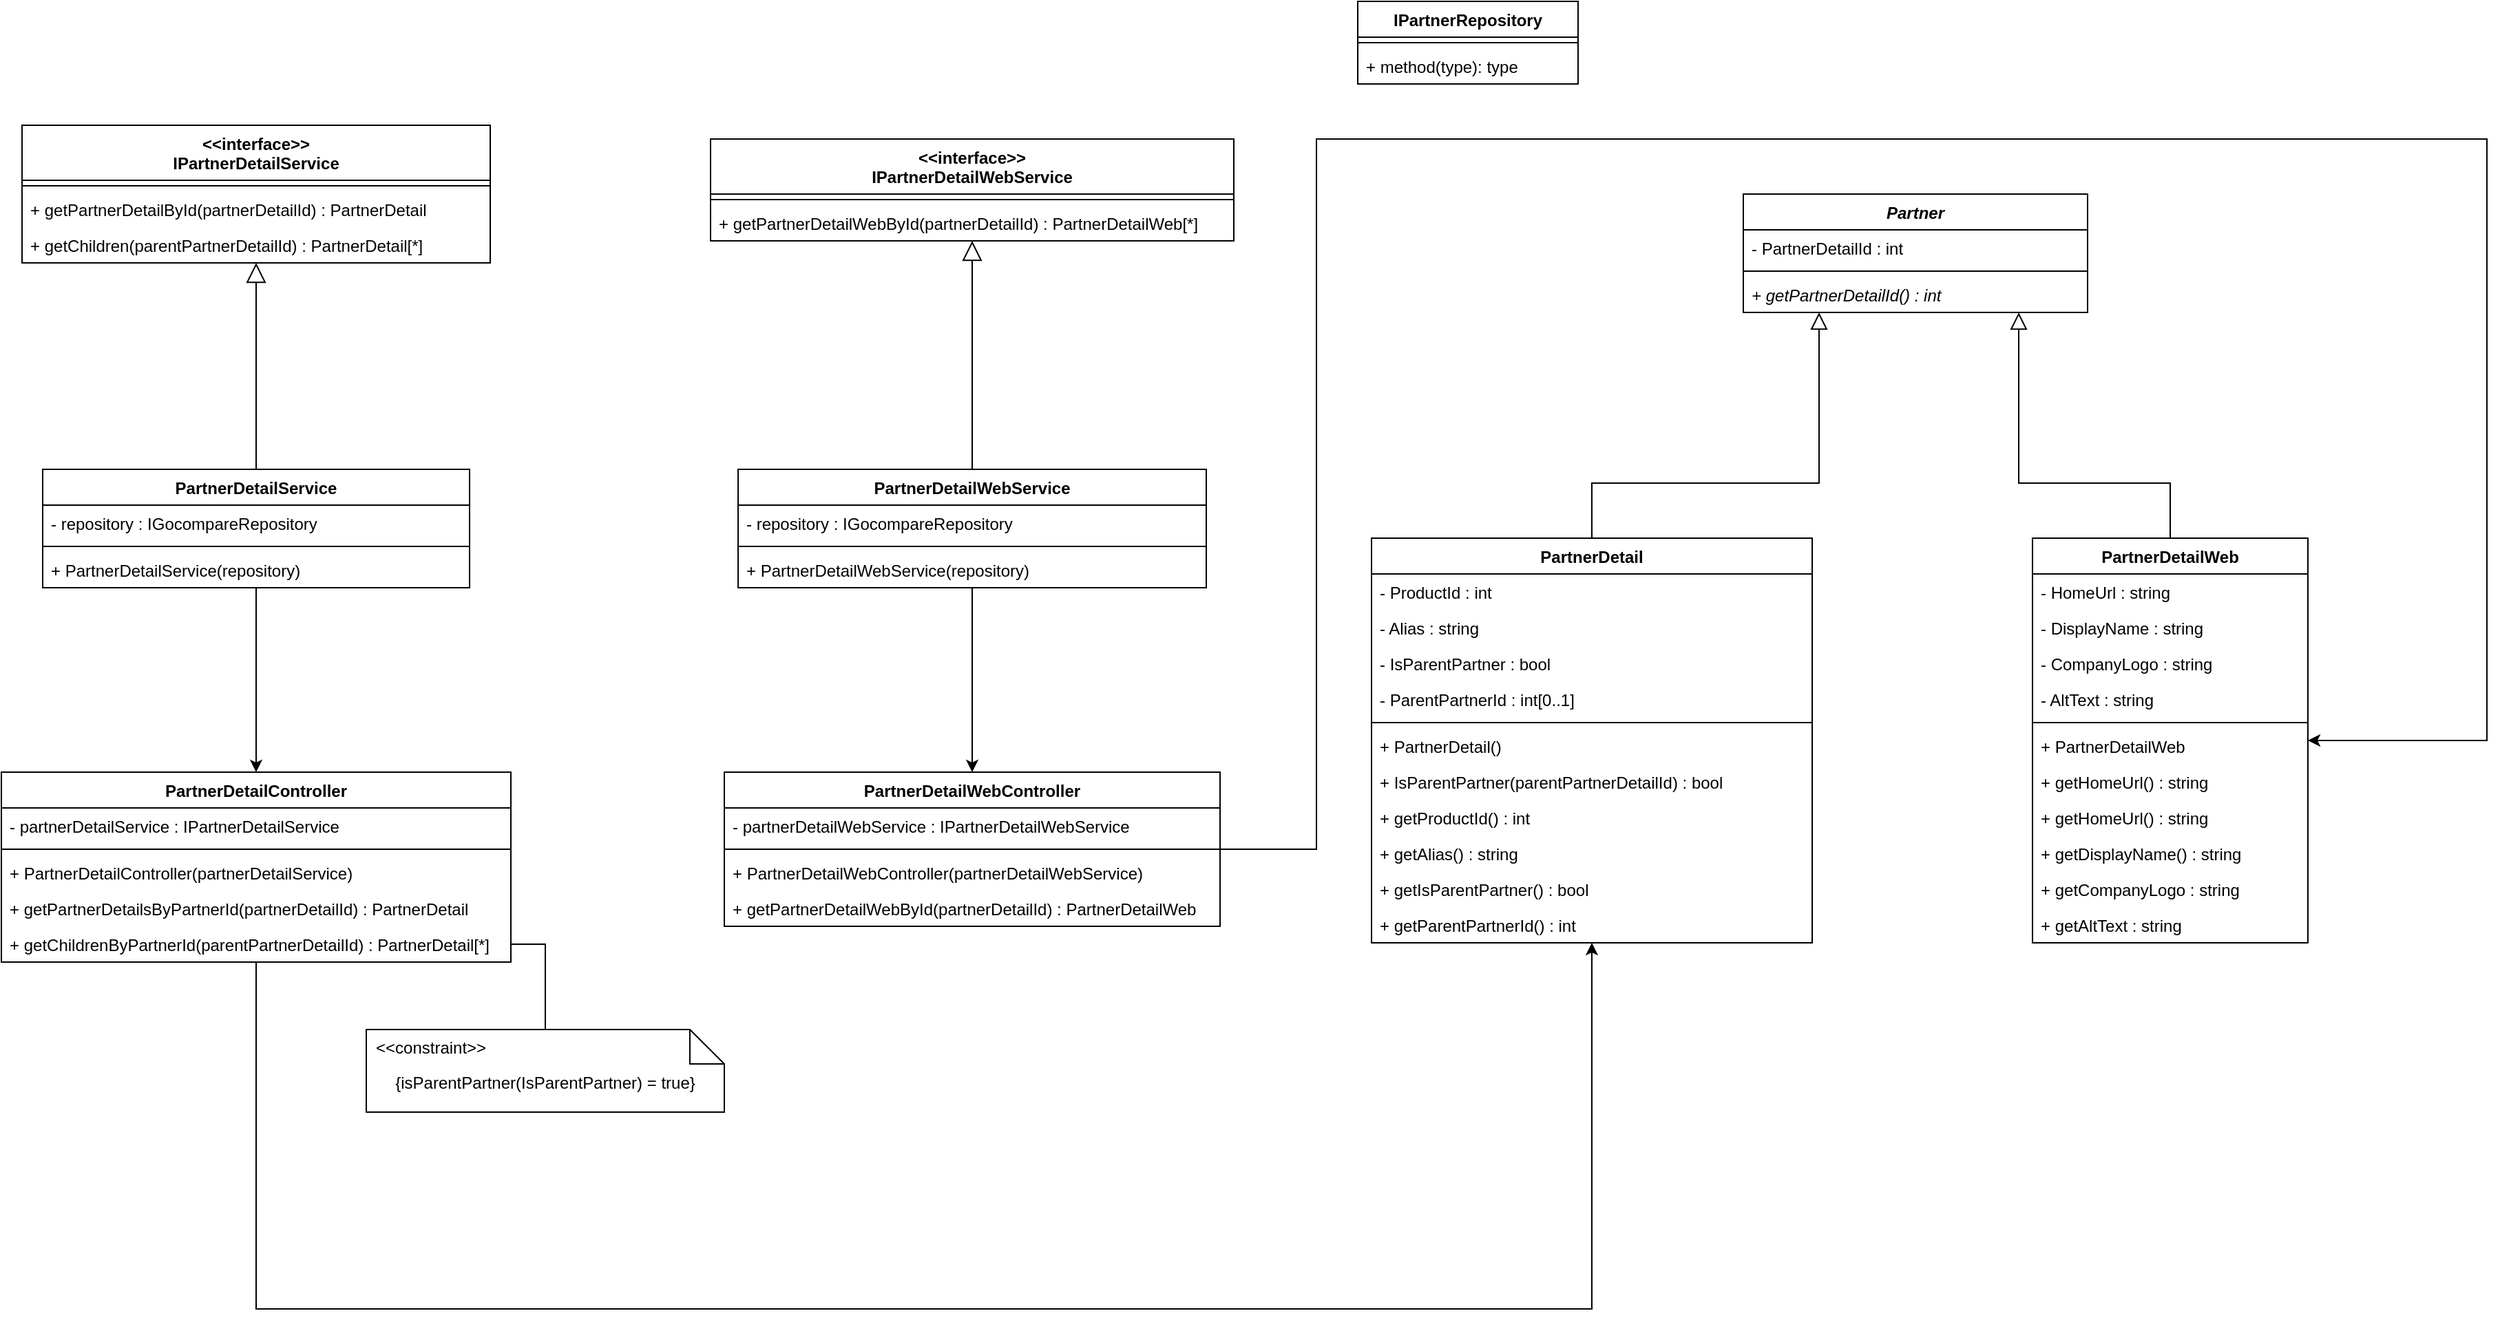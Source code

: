 <mxfile version="13.8.8" type="github">
  <diagram id="JFlCuwMhZZcMJILRrFdY" name="Page-1">
    <mxGraphModel dx="1446" dy="870" grid="1" gridSize="10" guides="1" tooltips="1" connect="1" arrows="1" fold="1" page="1" pageScale="1" pageWidth="2336" pageHeight="1654" math="0" shadow="0">
      <root>
        <mxCell id="0" />
        <mxCell id="1" parent="0" />
        <mxCell id="4J9gVVPXhBhF94vH3yUa-1" value="PartnerDetail" style="swimlane;fontStyle=1;align=center;verticalAlign=top;childLayout=stackLayout;horizontal=1;startSize=26;horizontalStack=0;resizeParent=1;resizeParentMax=0;resizeLast=0;collapsible=1;marginBottom=0;" parent="1" vertex="1">
          <mxGeometry x="1080" y="410" width="320" height="294" as="geometry" />
        </mxCell>
        <mxCell id="4J9gVVPXhBhF94vH3yUa-42" value="- ProductId : int" style="text;strokeColor=none;fillColor=none;align=left;verticalAlign=top;spacingLeft=4;spacingRight=4;overflow=hidden;rotatable=0;points=[[0,0.5],[1,0.5]];portConstraint=eastwest;" parent="4J9gVVPXhBhF94vH3yUa-1" vertex="1">
          <mxGeometry y="26" width="320" height="26" as="geometry" />
        </mxCell>
        <mxCell id="4J9gVVPXhBhF94vH3yUa-6" value="- Alias : string" style="text;strokeColor=none;fillColor=none;align=left;verticalAlign=top;spacingLeft=4;spacingRight=4;overflow=hidden;rotatable=0;points=[[0,0.5],[1,0.5]];portConstraint=eastwest;" parent="4J9gVVPXhBhF94vH3yUa-1" vertex="1">
          <mxGeometry y="52" width="320" height="26" as="geometry" />
        </mxCell>
        <mxCell id="4J9gVVPXhBhF94vH3yUa-7" value="- IsParentPartner : bool" style="text;strokeColor=none;fillColor=none;align=left;verticalAlign=top;spacingLeft=4;spacingRight=4;overflow=hidden;rotatable=0;points=[[0,0.5],[1,0.5]];portConstraint=eastwest;" parent="4J9gVVPXhBhF94vH3yUa-1" vertex="1">
          <mxGeometry y="78" width="320" height="26" as="geometry" />
        </mxCell>
        <mxCell id="4J9gVVPXhBhF94vH3yUa-8" value="- ParentPartnerId : int[0..1]" style="text;strokeColor=none;fillColor=none;align=left;verticalAlign=top;spacingLeft=4;spacingRight=4;overflow=hidden;rotatable=0;points=[[0,0.5],[1,0.5]];portConstraint=eastwest;" parent="4J9gVVPXhBhF94vH3yUa-1" vertex="1">
          <mxGeometry y="104" width="320" height="26" as="geometry" />
        </mxCell>
        <mxCell id="4J9gVVPXhBhF94vH3yUa-3" value="" style="line;strokeWidth=1;fillColor=none;align=left;verticalAlign=middle;spacingTop=-1;spacingLeft=3;spacingRight=3;rotatable=0;labelPosition=right;points=[];portConstraint=eastwest;" parent="4J9gVVPXhBhF94vH3yUa-1" vertex="1">
          <mxGeometry y="130" width="320" height="8" as="geometry" />
        </mxCell>
        <mxCell id="4J9gVVPXhBhF94vH3yUa-39" value="+ PartnerDetail()" style="text;strokeColor=none;fillColor=none;align=left;verticalAlign=top;spacingLeft=4;spacingRight=4;overflow=hidden;rotatable=0;points=[[0,0.5],[1,0.5]];portConstraint=eastwest;" parent="4J9gVVPXhBhF94vH3yUa-1" vertex="1">
          <mxGeometry y="138" width="320" height="26" as="geometry" />
        </mxCell>
        <mxCell id="4J9gVVPXhBhF94vH3yUa-57" value="+ IsParentPartner(parentPartnerDetailId) : bool" style="text;strokeColor=none;fillColor=none;align=left;verticalAlign=top;spacingLeft=4;spacingRight=4;overflow=hidden;rotatable=0;points=[[0,0.5],[1,0.5]];portConstraint=eastwest;" parent="4J9gVVPXhBhF94vH3yUa-1" vertex="1">
          <mxGeometry y="164" width="320" height="26" as="geometry" />
        </mxCell>
        <mxCell id="4J9gVVPXhBhF94vH3yUa-45" value="+ getProductId() : int" style="text;strokeColor=none;fillColor=none;align=left;verticalAlign=top;spacingLeft=4;spacingRight=4;overflow=hidden;rotatable=0;points=[[0,0.5],[1,0.5]];portConstraint=eastwest;" parent="4J9gVVPXhBhF94vH3yUa-1" vertex="1">
          <mxGeometry y="190" width="320" height="26" as="geometry" />
        </mxCell>
        <mxCell id="4J9gVVPXhBhF94vH3yUa-46" value="+ getAlias() : string" style="text;strokeColor=none;fillColor=none;align=left;verticalAlign=top;spacingLeft=4;spacingRight=4;overflow=hidden;rotatable=0;points=[[0,0.5],[1,0.5]];portConstraint=eastwest;" parent="4J9gVVPXhBhF94vH3yUa-1" vertex="1">
          <mxGeometry y="216" width="320" height="26" as="geometry" />
        </mxCell>
        <mxCell id="4J9gVVPXhBhF94vH3yUa-47" value="+ getIsParentPartner() : bool" style="text;strokeColor=none;fillColor=none;align=left;verticalAlign=top;spacingLeft=4;spacingRight=4;overflow=hidden;rotatable=0;points=[[0,0.5],[1,0.5]];portConstraint=eastwest;" parent="4J9gVVPXhBhF94vH3yUa-1" vertex="1">
          <mxGeometry y="242" width="320" height="26" as="geometry" />
        </mxCell>
        <mxCell id="4J9gVVPXhBhF94vH3yUa-48" value="+ getParentPartnerId() : int" style="text;strokeColor=none;fillColor=none;align=left;verticalAlign=top;spacingLeft=4;spacingRight=4;overflow=hidden;rotatable=0;points=[[0,0.5],[1,0.5]];portConstraint=eastwest;" parent="4J9gVVPXhBhF94vH3yUa-1" vertex="1">
          <mxGeometry y="268" width="320" height="26" as="geometry" />
        </mxCell>
        <mxCell id="0JB3OAhcObNb3hOoxOpN-44" style="edgeStyle=orthogonalEdgeStyle;rounded=0;orthogonalLoop=1;jettySize=auto;html=1;" edge="1" parent="1" source="4J9gVVPXhBhF94vH3yUa-9" target="4J9gVVPXhBhF94vH3yUa-13">
          <mxGeometry relative="1" as="geometry">
            <Array as="points">
              <mxPoint x="1040" y="636" />
              <mxPoint x="1040" y="120" />
              <mxPoint x="1890" y="120" />
            </Array>
          </mxGeometry>
        </mxCell>
        <mxCell id="4J9gVVPXhBhF94vH3yUa-9" value="PartnerDetailWebController" style="swimlane;fontStyle=1;align=center;verticalAlign=top;childLayout=stackLayout;horizontal=1;startSize=26;horizontalStack=0;resizeParent=1;resizeParentMax=0;resizeLast=0;collapsible=1;marginBottom=0;" parent="1" vertex="1">
          <mxGeometry x="610" y="580" width="360" height="112" as="geometry" />
        </mxCell>
        <mxCell id="4J9gVVPXhBhF94vH3yUa-10" value="- partnerDetailWebService : IPartnerDetailWebService" style="text;strokeColor=none;fillColor=none;align=left;verticalAlign=top;spacingLeft=4;spacingRight=4;overflow=hidden;rotatable=0;points=[[0,0.5],[1,0.5]];portConstraint=eastwest;" parent="4J9gVVPXhBhF94vH3yUa-9" vertex="1">
          <mxGeometry y="26" width="360" height="26" as="geometry" />
        </mxCell>
        <mxCell id="4J9gVVPXhBhF94vH3yUa-11" value="" style="line;strokeWidth=1;fillColor=none;align=left;verticalAlign=middle;spacingTop=-1;spacingLeft=3;spacingRight=3;rotatable=0;labelPosition=right;points=[];portConstraint=eastwest;" parent="4J9gVVPXhBhF94vH3yUa-9" vertex="1">
          <mxGeometry y="52" width="360" height="8" as="geometry" />
        </mxCell>
        <mxCell id="4J9gVVPXhBhF94vH3yUa-60" value="+ PartnerDetailWebController(partnerDetailWebService)" style="text;strokeColor=none;fillColor=none;align=left;verticalAlign=top;spacingLeft=4;spacingRight=4;overflow=hidden;rotatable=0;points=[[0,0.5],[1,0.5]];portConstraint=eastwest;" parent="4J9gVVPXhBhF94vH3yUa-9" vertex="1">
          <mxGeometry y="60" width="360" height="26" as="geometry" />
        </mxCell>
        <mxCell id="4J9gVVPXhBhF94vH3yUa-12" value="+ getPartnerDetailWebById(partnerDetailId) : PartnerDetailWeb" style="text;strokeColor=none;fillColor=none;align=left;verticalAlign=top;spacingLeft=4;spacingRight=4;overflow=hidden;rotatable=0;points=[[0,0.5],[1,0.5]];portConstraint=eastwest;" parent="4J9gVVPXhBhF94vH3yUa-9" vertex="1">
          <mxGeometry y="86" width="360" height="26" as="geometry" />
        </mxCell>
        <mxCell id="4J9gVVPXhBhF94vH3yUa-13" value="PartnerDetailWeb" style="swimlane;fontStyle=1;align=center;verticalAlign=top;childLayout=stackLayout;horizontal=1;startSize=26;horizontalStack=0;resizeParent=1;resizeParentMax=0;resizeLast=0;collapsible=1;marginBottom=0;" parent="1" vertex="1">
          <mxGeometry x="1560" y="410" width="200" height="294" as="geometry" />
        </mxCell>
        <mxCell id="4J9gVVPXhBhF94vH3yUa-17" value="- HomeUrl : string" style="text;strokeColor=none;fillColor=none;align=left;verticalAlign=top;spacingLeft=4;spacingRight=4;overflow=hidden;rotatable=0;points=[[0,0.5],[1,0.5]];portConstraint=eastwest;" parent="4J9gVVPXhBhF94vH3yUa-13" vertex="1">
          <mxGeometry y="26" width="200" height="26" as="geometry" />
        </mxCell>
        <mxCell id="4J9gVVPXhBhF94vH3yUa-18" value="- DisplayName : string" style="text;strokeColor=none;fillColor=none;align=left;verticalAlign=top;spacingLeft=4;spacingRight=4;overflow=hidden;rotatable=0;points=[[0,0.5],[1,0.5]];portConstraint=eastwest;" parent="4J9gVVPXhBhF94vH3yUa-13" vertex="1">
          <mxGeometry y="52" width="200" height="26" as="geometry" />
        </mxCell>
        <mxCell id="4J9gVVPXhBhF94vH3yUa-20" value="- CompanyLogo : string" style="text;strokeColor=none;fillColor=none;align=left;verticalAlign=top;spacingLeft=4;spacingRight=4;overflow=hidden;rotatable=0;points=[[0,0.5],[1,0.5]];portConstraint=eastwest;" parent="4J9gVVPXhBhF94vH3yUa-13" vertex="1">
          <mxGeometry y="78" width="200" height="26" as="geometry" />
        </mxCell>
        <mxCell id="4J9gVVPXhBhF94vH3yUa-19" value="- AltText : string" style="text;strokeColor=none;fillColor=none;align=left;verticalAlign=top;spacingLeft=4;spacingRight=4;overflow=hidden;rotatable=0;points=[[0,0.5],[1,0.5]];portConstraint=eastwest;" parent="4J9gVVPXhBhF94vH3yUa-13" vertex="1">
          <mxGeometry y="104" width="200" height="26" as="geometry" />
        </mxCell>
        <mxCell id="4J9gVVPXhBhF94vH3yUa-15" value="" style="line;strokeWidth=1;fillColor=none;align=left;verticalAlign=middle;spacingTop=-1;spacingLeft=3;spacingRight=3;rotatable=0;labelPosition=right;points=[];portConstraint=eastwest;" parent="4J9gVVPXhBhF94vH3yUa-13" vertex="1">
          <mxGeometry y="130" width="200" height="8" as="geometry" />
        </mxCell>
        <mxCell id="4J9gVVPXhBhF94vH3yUa-56" value="+ PartnerDetailWeb" style="text;strokeColor=none;fillColor=none;align=left;verticalAlign=top;spacingLeft=4;spacingRight=4;overflow=hidden;rotatable=0;points=[[0,0.5],[1,0.5]];portConstraint=eastwest;" parent="4J9gVVPXhBhF94vH3yUa-13" vertex="1">
          <mxGeometry y="138" width="200" height="26" as="geometry" />
        </mxCell>
        <mxCell id="4J9gVVPXhBhF94vH3yUa-58" value="+ getHomeUrl() : string" style="text;strokeColor=none;fillColor=none;align=left;verticalAlign=top;spacingLeft=4;spacingRight=4;overflow=hidden;rotatable=0;points=[[0,0.5],[1,0.5]];portConstraint=eastwest;" parent="4J9gVVPXhBhF94vH3yUa-13" vertex="1">
          <mxGeometry y="164" width="200" height="26" as="geometry" />
        </mxCell>
        <mxCell id="4J9gVVPXhBhF94vH3yUa-16" value="+ getHomeUrl() : string" style="text;strokeColor=none;fillColor=none;align=left;verticalAlign=top;spacingLeft=4;spacingRight=4;overflow=hidden;rotatable=0;points=[[0,0.5],[1,0.5]];portConstraint=eastwest;" parent="4J9gVVPXhBhF94vH3yUa-13" vertex="1">
          <mxGeometry y="190" width="200" height="26" as="geometry" />
        </mxCell>
        <mxCell id="4J9gVVPXhBhF94vH3yUa-49" value="+ getDisplayName() : string" style="text;strokeColor=none;fillColor=none;align=left;verticalAlign=top;spacingLeft=4;spacingRight=4;overflow=hidden;rotatable=0;points=[[0,0.5],[1,0.5]];portConstraint=eastwest;" parent="4J9gVVPXhBhF94vH3yUa-13" vertex="1">
          <mxGeometry y="216" width="200" height="26" as="geometry" />
        </mxCell>
        <mxCell id="4J9gVVPXhBhF94vH3yUa-50" value="+ getCompanyLogo : string" style="text;strokeColor=none;fillColor=none;align=left;verticalAlign=top;spacingLeft=4;spacingRight=4;overflow=hidden;rotatable=0;points=[[0,0.5],[1,0.5]];portConstraint=eastwest;" parent="4J9gVVPXhBhF94vH3yUa-13" vertex="1">
          <mxGeometry y="242" width="200" height="26" as="geometry" />
        </mxCell>
        <mxCell id="4J9gVVPXhBhF94vH3yUa-51" value="+ getAltText : string" style="text;strokeColor=none;fillColor=none;align=left;verticalAlign=top;spacingLeft=4;spacingRight=4;overflow=hidden;rotatable=0;points=[[0,0.5],[1,0.5]];portConstraint=eastwest;" parent="4J9gVVPXhBhF94vH3yUa-13" vertex="1">
          <mxGeometry y="268" width="200" height="26" as="geometry" />
        </mxCell>
        <mxCell id="4J9gVVPXhBhF94vH3yUa-21" value="Partner" style="swimlane;fontStyle=3;align=center;verticalAlign=top;childLayout=stackLayout;horizontal=1;startSize=26;horizontalStack=0;resizeParent=1;resizeParentMax=0;resizeLast=0;collapsible=1;marginBottom=0;" parent="1" vertex="1">
          <mxGeometry x="1350" y="160" width="250" height="86" as="geometry" />
        </mxCell>
        <mxCell id="4J9gVVPXhBhF94vH3yUa-22" value="- PartnerDetailId : int" style="text;strokeColor=none;fillColor=none;align=left;verticalAlign=top;spacingLeft=4;spacingRight=4;overflow=hidden;rotatable=0;points=[[0,0.5],[1,0.5]];portConstraint=eastwest;" parent="4J9gVVPXhBhF94vH3yUa-21" vertex="1">
          <mxGeometry y="26" width="250" height="26" as="geometry" />
        </mxCell>
        <mxCell id="4J9gVVPXhBhF94vH3yUa-23" value="" style="line;strokeWidth=1;fillColor=none;align=left;verticalAlign=middle;spacingTop=-1;spacingLeft=3;spacingRight=3;rotatable=0;labelPosition=right;points=[];portConstraint=eastwest;" parent="4J9gVVPXhBhF94vH3yUa-21" vertex="1">
          <mxGeometry y="52" width="250" height="8" as="geometry" />
        </mxCell>
        <mxCell id="4J9gVVPXhBhF94vH3yUa-24" value="+ getPartnerDetailId() : int" style="text;strokeColor=none;fillColor=none;align=left;verticalAlign=top;spacingLeft=4;spacingRight=4;overflow=hidden;rotatable=0;points=[[0,0.5],[1,0.5]];portConstraint=eastwest;fontStyle=2" parent="4J9gVVPXhBhF94vH3yUa-21" vertex="1">
          <mxGeometry y="60" width="250" height="26" as="geometry" />
        </mxCell>
        <mxCell id="4J9gVVPXhBhF94vH3yUa-28" value="" style="endArrow=block;endSize=10;endFill=0;shadow=0;strokeWidth=1;rounded=0;edgeStyle=elbowEdgeStyle;elbow=vertical;" parent="1" source="4J9gVVPXhBhF94vH3yUa-1" target="4J9gVVPXhBhF94vH3yUa-21" edge="1">
          <mxGeometry width="160" relative="1" as="geometry">
            <mxPoint x="1210" y="630" as="sourcePoint" />
            <mxPoint x="1387" y="298" as="targetPoint" />
            <Array as="points">
              <mxPoint x="1405" y="370" />
            </Array>
          </mxGeometry>
        </mxCell>
        <mxCell id="4J9gVVPXhBhF94vH3yUa-29" value="" style="endArrow=block;endSize=10;endFill=0;shadow=0;strokeWidth=1;rounded=0;edgeStyle=elbowEdgeStyle;elbow=vertical;" parent="1" source="4J9gVVPXhBhF94vH3yUa-13" target="4J9gVVPXhBhF94vH3yUa-21" edge="1">
          <mxGeometry width="160" relative="1" as="geometry">
            <mxPoint x="1420" y="466" as="sourcePoint" />
            <mxPoint x="1405" y="210" as="targetPoint" />
            <Array as="points">
              <mxPoint x="1550" y="370" />
              <mxPoint x="1560" y="730" />
            </Array>
          </mxGeometry>
        </mxCell>
        <mxCell id="0JB3OAhcObNb3hOoxOpN-43" style="edgeStyle=orthogonalEdgeStyle;rounded=0;orthogonalLoop=1;jettySize=auto;html=1;" edge="1" parent="1" source="4J9gVVPXhBhF94vH3yUa-33" target="4J9gVVPXhBhF94vH3yUa-1">
          <mxGeometry relative="1" as="geometry">
            <Array as="points">
              <mxPoint x="270" y="970" />
              <mxPoint x="1240" y="970" />
            </Array>
          </mxGeometry>
        </mxCell>
        <mxCell id="4J9gVVPXhBhF94vH3yUa-33" value="PartnerDetailController" style="swimlane;fontStyle=1;align=center;verticalAlign=top;childLayout=stackLayout;horizontal=1;startSize=26;horizontalStack=0;resizeParent=1;resizeParentMax=0;resizeLast=0;collapsible=1;marginBottom=0;" parent="1" vertex="1">
          <mxGeometry x="85" y="580" width="370" height="138" as="geometry" />
        </mxCell>
        <mxCell id="4J9gVVPXhBhF94vH3yUa-34" value="- partnerDetailService : IPartnerDetailService" style="text;strokeColor=none;fillColor=none;align=left;verticalAlign=top;spacingLeft=4;spacingRight=4;overflow=hidden;rotatable=0;points=[[0,0.5],[1,0.5]];portConstraint=eastwest;" parent="4J9gVVPXhBhF94vH3yUa-33" vertex="1">
          <mxGeometry y="26" width="370" height="26" as="geometry" />
        </mxCell>
        <mxCell id="4J9gVVPXhBhF94vH3yUa-35" value="" style="line;strokeWidth=1;fillColor=none;align=left;verticalAlign=middle;spacingTop=-1;spacingLeft=3;spacingRight=3;rotatable=0;labelPosition=right;points=[];portConstraint=eastwest;" parent="4J9gVVPXhBhF94vH3yUa-33" vertex="1">
          <mxGeometry y="52" width="370" height="8" as="geometry" />
        </mxCell>
        <mxCell id="4J9gVVPXhBhF94vH3yUa-41" value="+ PartnerDetailController(partnerDetailService)" style="text;strokeColor=none;fillColor=none;align=left;verticalAlign=top;spacingLeft=4;spacingRight=4;overflow=hidden;rotatable=0;points=[[0,0.5],[1,0.5]];portConstraint=eastwest;" parent="4J9gVVPXhBhF94vH3yUa-33" vertex="1">
          <mxGeometry y="60" width="370" height="26" as="geometry" />
        </mxCell>
        <mxCell id="4J9gVVPXhBhF94vH3yUa-59" value="+ getPartnerDetailsByPartnerId(partnerDetailId) : PartnerDetail" style="text;strokeColor=none;fillColor=none;align=left;verticalAlign=top;spacingLeft=4;spacingRight=4;overflow=hidden;rotatable=0;points=[[0,0.5],[1,0.5]];portConstraint=eastwest;" parent="4J9gVVPXhBhF94vH3yUa-33" vertex="1">
          <mxGeometry y="86" width="370" height="26" as="geometry" />
        </mxCell>
        <mxCell id="4J9gVVPXhBhF94vH3yUa-36" value="+ getChildrenByPartnerId(parentPartnerDetailId) : PartnerDetail[*]" style="text;strokeColor=none;fillColor=none;align=left;verticalAlign=top;spacingLeft=4;spacingRight=4;overflow=hidden;rotatable=0;points=[[0,0.5],[1,0.5]];portConstraint=eastwest;" parent="4J9gVVPXhBhF94vH3yUa-33" vertex="1">
          <mxGeometry y="112" width="370" height="26" as="geometry" />
        </mxCell>
        <mxCell id="4J9gVVPXhBhF94vH3yUa-55" style="edgeStyle=orthogonalEdgeStyle;rounded=0;orthogonalLoop=1;jettySize=auto;html=1;startArrow=none;startFill=0;endArrow=none;endFill=0;" parent="1" source="4J9gVVPXhBhF94vH3yUa-52" target="4J9gVVPXhBhF94vH3yUa-36" edge="1">
          <mxGeometry relative="1" as="geometry" />
        </mxCell>
        <mxCell id="4J9gVVPXhBhF94vH3yUa-52" value="{isParentPartner(IsParentPartner) = true}" style="shape=note2;boundedLbl=1;whiteSpace=wrap;html=1;size=25;verticalAlign=top;align=center;" parent="1" vertex="1">
          <mxGeometry x="350" y="767" width="260" height="60" as="geometry" />
        </mxCell>
        <mxCell id="4J9gVVPXhBhF94vH3yUa-53" value="&lt;&lt;constraint&gt;&gt;" style="resizeWidth=1;part=1;strokeColor=none;fillColor=none;align=left;spacingLeft=5;" parent="4J9gVVPXhBhF94vH3yUa-52" vertex="1">
          <mxGeometry width="260" height="25" relative="1" as="geometry" />
        </mxCell>
        <mxCell id="0JB3OAhcObNb3hOoxOpN-1" value="&lt;&lt;interface&gt;&gt;&#xa;IPartnerDetailService" style="swimlane;fontStyle=1;align=center;verticalAlign=top;childLayout=stackLayout;horizontal=1;startSize=40;horizontalStack=0;resizeParent=1;resizeParentMax=0;resizeLast=0;collapsible=1;marginBottom=0;" vertex="1" parent="1">
          <mxGeometry x="100" y="110" width="340" height="100" as="geometry" />
        </mxCell>
        <mxCell id="0JB3OAhcObNb3hOoxOpN-3" value="" style="line;strokeWidth=1;fillColor=none;align=left;verticalAlign=middle;spacingTop=-1;spacingLeft=3;spacingRight=3;rotatable=0;labelPosition=right;points=[];portConstraint=eastwest;" vertex="1" parent="0JB3OAhcObNb3hOoxOpN-1">
          <mxGeometry y="40" width="340" height="8" as="geometry" />
        </mxCell>
        <mxCell id="0JB3OAhcObNb3hOoxOpN-4" value="+ getPartnerDetailById(partnerDetailId) : PartnerDetail" style="text;strokeColor=none;fillColor=none;align=left;verticalAlign=top;spacingLeft=4;spacingRight=4;overflow=hidden;rotatable=0;points=[[0,0.5],[1,0.5]];portConstraint=eastwest;" vertex="1" parent="0JB3OAhcObNb3hOoxOpN-1">
          <mxGeometry y="48" width="340" height="26" as="geometry" />
        </mxCell>
        <mxCell id="0JB3OAhcObNb3hOoxOpN-28" value="+ getChildren(parentPartnerDetailId) : PartnerDetail[*]" style="text;strokeColor=none;fillColor=none;align=left;verticalAlign=top;spacingLeft=4;spacingRight=4;overflow=hidden;rotatable=0;points=[[0,0.5],[1,0.5]];portConstraint=eastwest;" vertex="1" parent="0JB3OAhcObNb3hOoxOpN-1">
          <mxGeometry y="74" width="340" height="26" as="geometry" />
        </mxCell>
        <mxCell id="0JB3OAhcObNb3hOoxOpN-6" value="IPartnerRepository" style="swimlane;fontStyle=1;align=center;verticalAlign=top;childLayout=stackLayout;horizontal=1;startSize=26;horizontalStack=0;resizeParent=1;resizeParentMax=0;resizeLast=0;collapsible=1;marginBottom=0;" vertex="1" parent="1">
          <mxGeometry x="1070" y="20" width="160" height="60" as="geometry" />
        </mxCell>
        <mxCell id="0JB3OAhcObNb3hOoxOpN-8" value="" style="line;strokeWidth=1;fillColor=none;align=left;verticalAlign=middle;spacingTop=-1;spacingLeft=3;spacingRight=3;rotatable=0;labelPosition=right;points=[];portConstraint=eastwest;" vertex="1" parent="0JB3OAhcObNb3hOoxOpN-6">
          <mxGeometry y="26" width="160" height="8" as="geometry" />
        </mxCell>
        <mxCell id="0JB3OAhcObNb3hOoxOpN-9" value="+ method(type): type" style="text;strokeColor=none;fillColor=none;align=left;verticalAlign=top;spacingLeft=4;spacingRight=4;overflow=hidden;rotatable=0;points=[[0,0.5],[1,0.5]];portConstraint=eastwest;" vertex="1" parent="0JB3OAhcObNb3hOoxOpN-6">
          <mxGeometry y="34" width="160" height="26" as="geometry" />
        </mxCell>
        <mxCell id="0JB3OAhcObNb3hOoxOpN-10" value="&lt;&lt;interface&gt;&gt;&#xa;IPartnerDetailWebService" style="swimlane;fontStyle=1;align=center;verticalAlign=top;childLayout=stackLayout;horizontal=1;startSize=40;horizontalStack=0;resizeParent=1;resizeParentMax=0;resizeLast=0;collapsible=1;marginBottom=0;" vertex="1" parent="1">
          <mxGeometry x="600" y="120" width="380" height="74" as="geometry" />
        </mxCell>
        <mxCell id="0JB3OAhcObNb3hOoxOpN-12" value="" style="line;strokeWidth=1;fillColor=none;align=left;verticalAlign=middle;spacingTop=-1;spacingLeft=3;spacingRight=3;rotatable=0;labelPosition=right;points=[];portConstraint=eastwest;" vertex="1" parent="0JB3OAhcObNb3hOoxOpN-10">
          <mxGeometry y="40" width="380" height="8" as="geometry" />
        </mxCell>
        <mxCell id="0JB3OAhcObNb3hOoxOpN-13" value="+ getPartnerDetailWebById(partnerDetailId) : PartnerDetailWeb[*]" style="text;strokeColor=none;fillColor=none;align=left;verticalAlign=top;spacingLeft=4;spacingRight=4;overflow=hidden;rotatable=0;points=[[0,0.5],[1,0.5]];portConstraint=eastwest;" vertex="1" parent="0JB3OAhcObNb3hOoxOpN-10">
          <mxGeometry y="48" width="380" height="26" as="geometry" />
        </mxCell>
        <mxCell id="0JB3OAhcObNb3hOoxOpN-22" value="" style="endArrow=block;endFill=0;endSize=12;html=1;" edge="1" parent="1" source="0JB3OAhcObNb3hOoxOpN-33" target="0JB3OAhcObNb3hOoxOpN-1">
          <mxGeometry width="160" relative="1" as="geometry">
            <mxPoint x="270" y="360" as="sourcePoint" />
            <mxPoint x="740" y="400" as="targetPoint" />
          </mxGeometry>
        </mxCell>
        <mxCell id="0JB3OAhcObNb3hOoxOpN-23" value="" style="endArrow=block;endFill=0;endSize=12;html=1;" edge="1" parent="1" source="0JB3OAhcObNb3hOoxOpN-37" target="0JB3OAhcObNb3hOoxOpN-10">
          <mxGeometry width="160" relative="1" as="geometry">
            <mxPoint x="790" y="360" as="sourcePoint" />
            <mxPoint x="273.451" y="274" as="targetPoint" />
          </mxGeometry>
        </mxCell>
        <mxCell id="0JB3OAhcObNb3hOoxOpN-41" style="edgeStyle=orthogonalEdgeStyle;rounded=0;orthogonalLoop=1;jettySize=auto;html=1;" edge="1" parent="1" source="0JB3OAhcObNb3hOoxOpN-33" target="4J9gVVPXhBhF94vH3yUa-33">
          <mxGeometry relative="1" as="geometry" />
        </mxCell>
        <mxCell id="0JB3OAhcObNb3hOoxOpN-33" value="PartnerDetailService" style="swimlane;fontStyle=1;align=center;verticalAlign=top;childLayout=stackLayout;horizontal=1;startSize=26;horizontalStack=0;resizeParent=1;resizeParentMax=0;resizeLast=0;collapsible=1;marginBottom=0;" vertex="1" parent="1">
          <mxGeometry x="115" y="360" width="310" height="86" as="geometry" />
        </mxCell>
        <mxCell id="0JB3OAhcObNb3hOoxOpN-34" value="- repository : IGocompareRepository" style="text;strokeColor=none;fillColor=none;align=left;verticalAlign=top;spacingLeft=4;spacingRight=4;overflow=hidden;rotatable=0;points=[[0,0.5],[1,0.5]];portConstraint=eastwest;" vertex="1" parent="0JB3OAhcObNb3hOoxOpN-33">
          <mxGeometry y="26" width="310" height="26" as="geometry" />
        </mxCell>
        <mxCell id="0JB3OAhcObNb3hOoxOpN-35" value="" style="line;strokeWidth=1;fillColor=none;align=left;verticalAlign=middle;spacingTop=-1;spacingLeft=3;spacingRight=3;rotatable=0;labelPosition=right;points=[];portConstraint=eastwest;" vertex="1" parent="0JB3OAhcObNb3hOoxOpN-33">
          <mxGeometry y="52" width="310" height="8" as="geometry" />
        </mxCell>
        <mxCell id="0JB3OAhcObNb3hOoxOpN-36" value="+ PartnerDetailService(repository)" style="text;strokeColor=none;fillColor=none;align=left;verticalAlign=top;spacingLeft=4;spacingRight=4;overflow=hidden;rotatable=0;points=[[0,0.5],[1,0.5]];portConstraint=eastwest;" vertex="1" parent="0JB3OAhcObNb3hOoxOpN-33">
          <mxGeometry y="60" width="310" height="26" as="geometry" />
        </mxCell>
        <mxCell id="0JB3OAhcObNb3hOoxOpN-42" style="edgeStyle=orthogonalEdgeStyle;rounded=0;orthogonalLoop=1;jettySize=auto;html=1;" edge="1" parent="1" source="0JB3OAhcObNb3hOoxOpN-37" target="4J9gVVPXhBhF94vH3yUa-9">
          <mxGeometry relative="1" as="geometry" />
        </mxCell>
        <mxCell id="0JB3OAhcObNb3hOoxOpN-37" value="PartnerDetailWebService" style="swimlane;fontStyle=1;align=center;verticalAlign=top;childLayout=stackLayout;horizontal=1;startSize=26;horizontalStack=0;resizeParent=1;resizeParentMax=0;resizeLast=0;collapsible=1;marginBottom=0;" vertex="1" parent="1">
          <mxGeometry x="620" y="360" width="340" height="86" as="geometry" />
        </mxCell>
        <mxCell id="0JB3OAhcObNb3hOoxOpN-38" value="- repository : IGocompareRepository" style="text;strokeColor=none;fillColor=none;align=left;verticalAlign=top;spacingLeft=4;spacingRight=4;overflow=hidden;rotatable=0;points=[[0,0.5],[1,0.5]];portConstraint=eastwest;" vertex="1" parent="0JB3OAhcObNb3hOoxOpN-37">
          <mxGeometry y="26" width="340" height="26" as="geometry" />
        </mxCell>
        <mxCell id="0JB3OAhcObNb3hOoxOpN-39" value="" style="line;strokeWidth=1;fillColor=none;align=left;verticalAlign=middle;spacingTop=-1;spacingLeft=3;spacingRight=3;rotatable=0;labelPosition=right;points=[];portConstraint=eastwest;" vertex="1" parent="0JB3OAhcObNb3hOoxOpN-37">
          <mxGeometry y="52" width="340" height="8" as="geometry" />
        </mxCell>
        <mxCell id="0JB3OAhcObNb3hOoxOpN-40" value="+ PartnerDetailWebService(repository)" style="text;strokeColor=none;fillColor=none;align=left;verticalAlign=top;spacingLeft=4;spacingRight=4;overflow=hidden;rotatable=0;points=[[0,0.5],[1,0.5]];portConstraint=eastwest;" vertex="1" parent="0JB3OAhcObNb3hOoxOpN-37">
          <mxGeometry y="60" width="340" height="26" as="geometry" />
        </mxCell>
      </root>
    </mxGraphModel>
  </diagram>
</mxfile>
